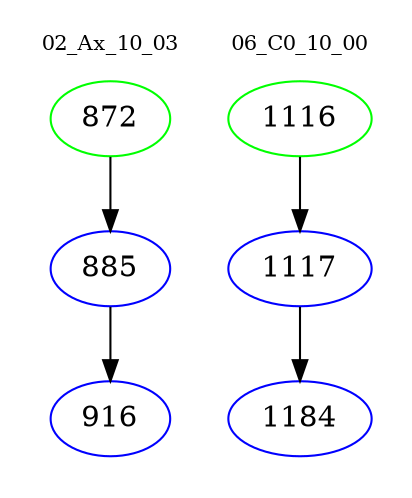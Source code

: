 digraph{
subgraph cluster_0 {
color = white
label = "02_Ax_10_03";
fontsize=10;
T0_872 [label="872", color="green"]
T0_872 -> T0_885 [color="black"]
T0_885 [label="885", color="blue"]
T0_885 -> T0_916 [color="black"]
T0_916 [label="916", color="blue"]
}
subgraph cluster_1 {
color = white
label = "06_C0_10_00";
fontsize=10;
T1_1116 [label="1116", color="green"]
T1_1116 -> T1_1117 [color="black"]
T1_1117 [label="1117", color="blue"]
T1_1117 -> T1_1184 [color="black"]
T1_1184 [label="1184", color="blue"]
}
}
